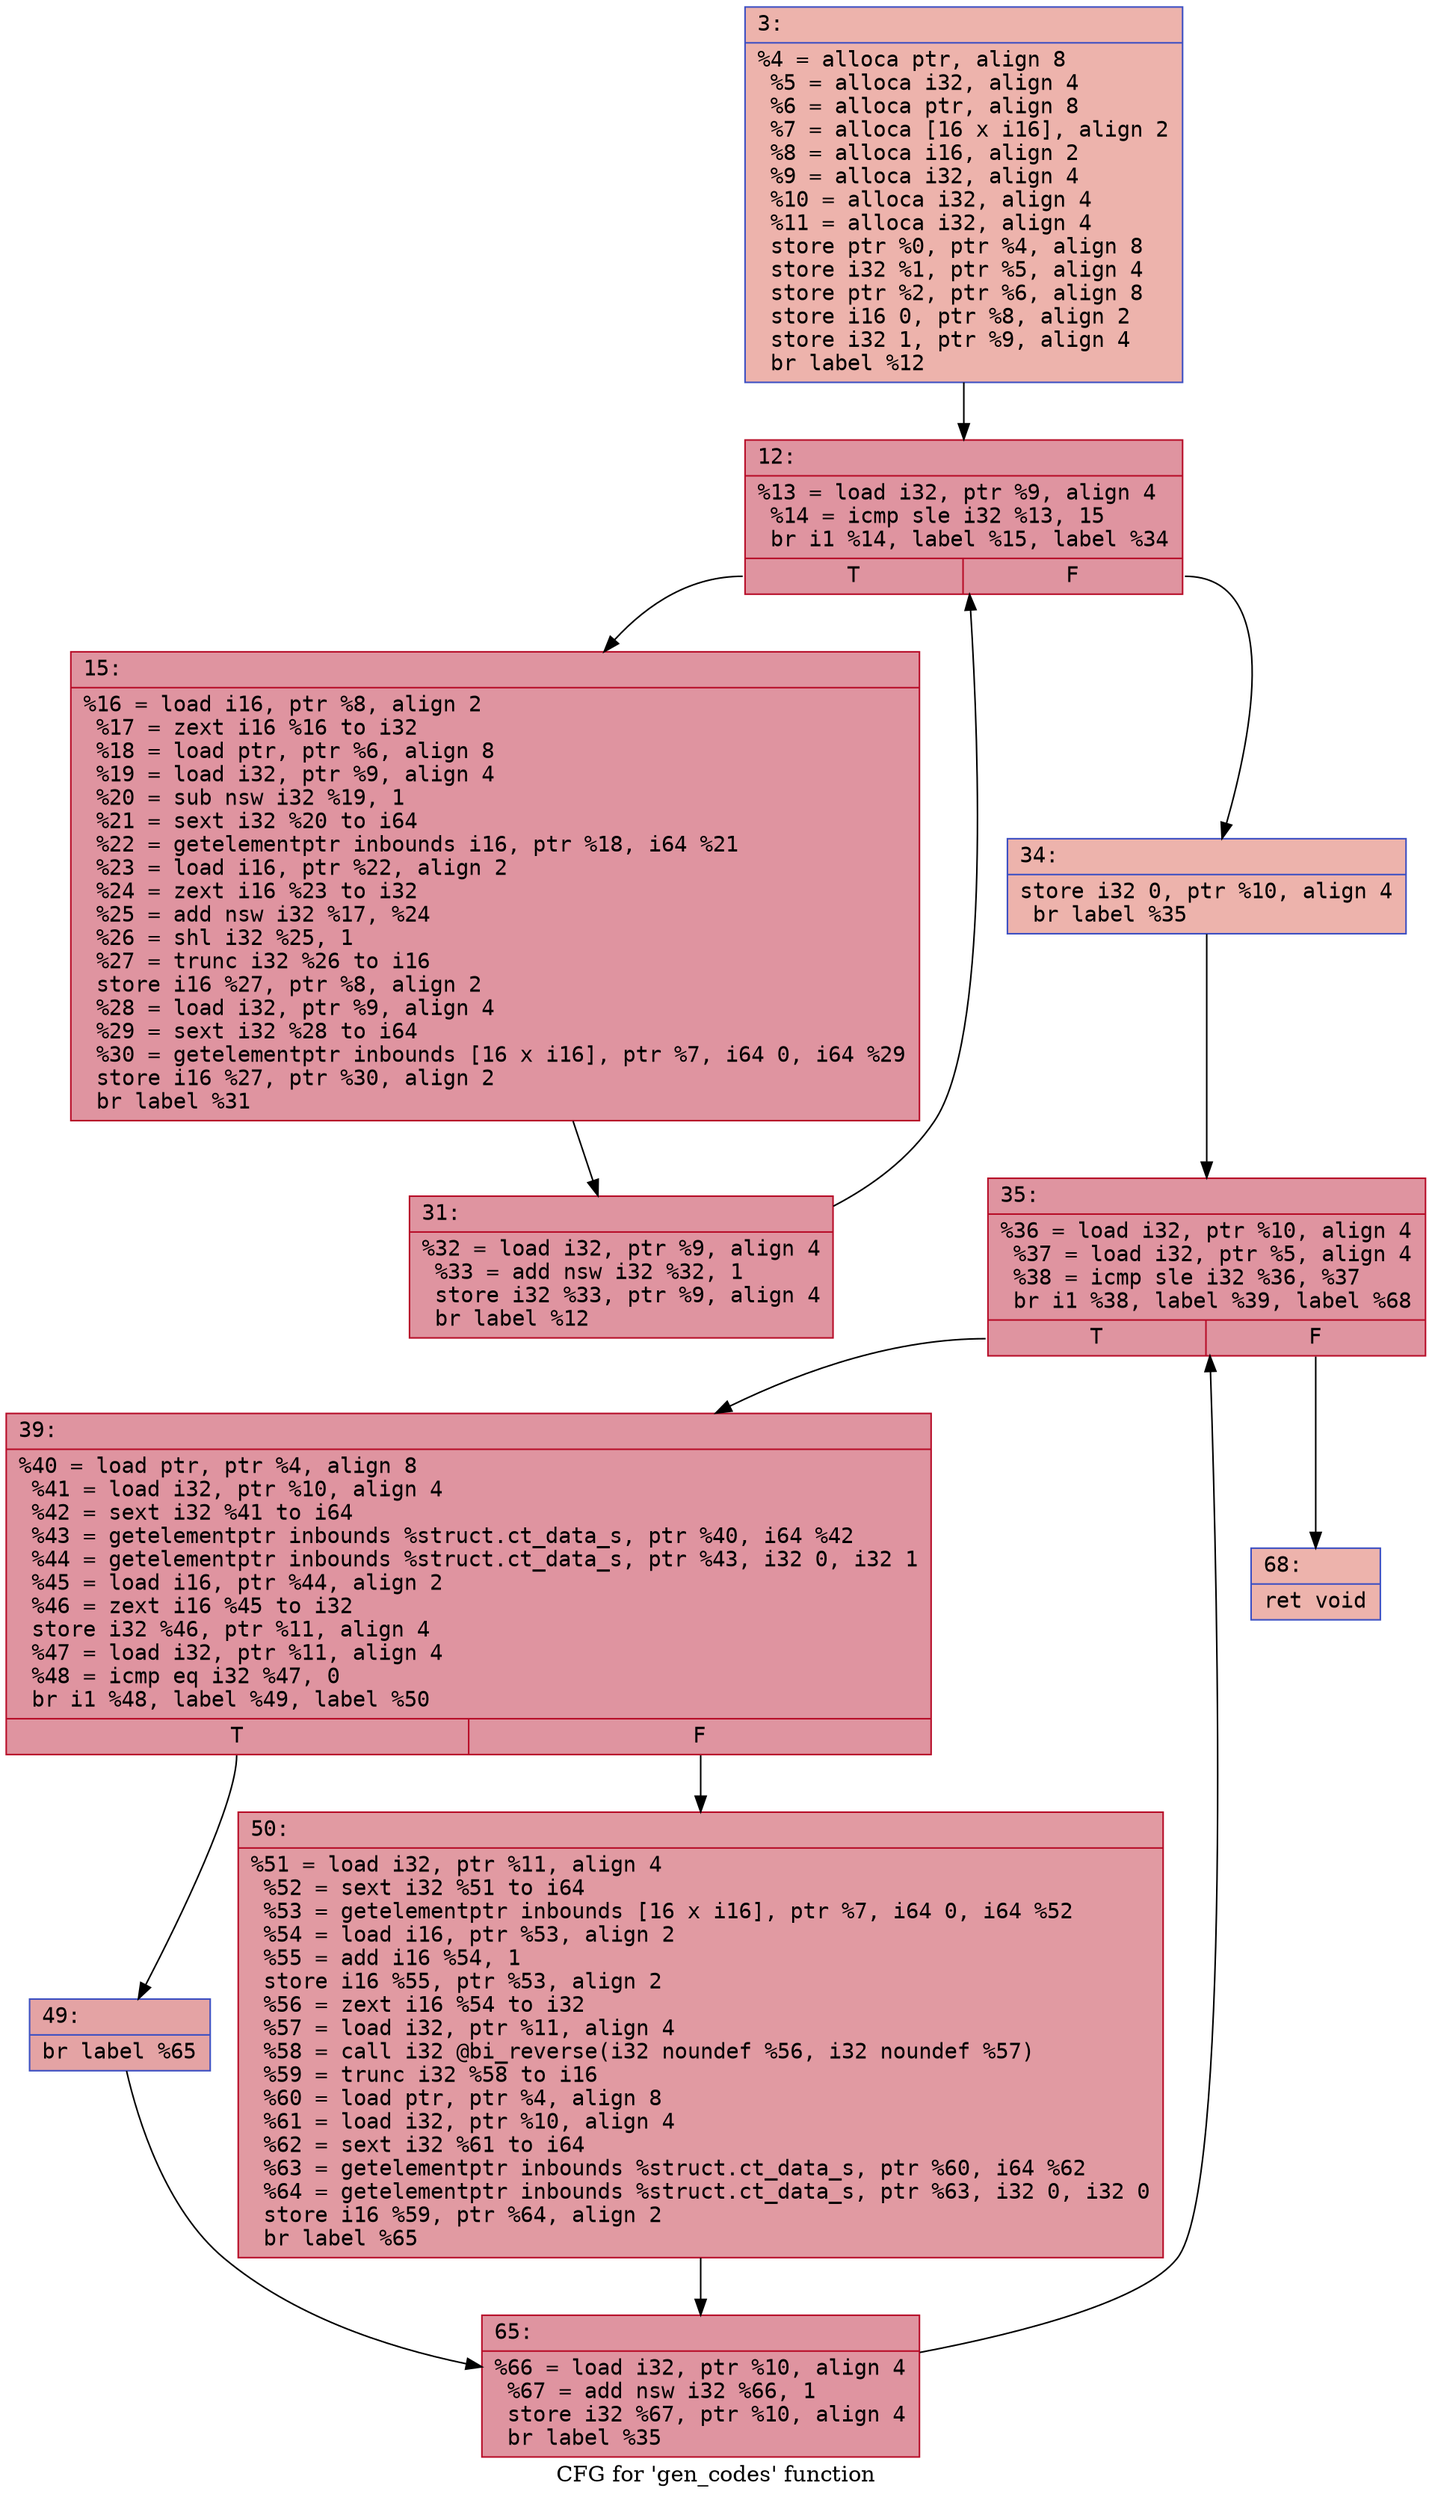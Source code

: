 digraph "CFG for 'gen_codes' function" {
	label="CFG for 'gen_codes' function";

	Node0x600000ee2df0 [shape=record,color="#3d50c3ff", style=filled, fillcolor="#d6524470" fontname="Courier",label="{3:\l|  %4 = alloca ptr, align 8\l  %5 = alloca i32, align 4\l  %6 = alloca ptr, align 8\l  %7 = alloca [16 x i16], align 2\l  %8 = alloca i16, align 2\l  %9 = alloca i32, align 4\l  %10 = alloca i32, align 4\l  %11 = alloca i32, align 4\l  store ptr %0, ptr %4, align 8\l  store i32 %1, ptr %5, align 4\l  store ptr %2, ptr %6, align 8\l  store i16 0, ptr %8, align 2\l  store i32 1, ptr %9, align 4\l  br label %12\l}"];
	Node0x600000ee2df0 -> Node0x600000ee2e40[tooltip="3 -> 12\nProbability 100.00%" ];
	Node0x600000ee2e40 [shape=record,color="#b70d28ff", style=filled, fillcolor="#b70d2870" fontname="Courier",label="{12:\l|  %13 = load i32, ptr %9, align 4\l  %14 = icmp sle i32 %13, 15\l  br i1 %14, label %15, label %34\l|{<s0>T|<s1>F}}"];
	Node0x600000ee2e40:s0 -> Node0x600000ee2e90[tooltip="12 -> 15\nProbability 96.88%" ];
	Node0x600000ee2e40:s1 -> Node0x600000ee2f30[tooltip="12 -> 34\nProbability 3.12%" ];
	Node0x600000ee2e90 [shape=record,color="#b70d28ff", style=filled, fillcolor="#b70d2870" fontname="Courier",label="{15:\l|  %16 = load i16, ptr %8, align 2\l  %17 = zext i16 %16 to i32\l  %18 = load ptr, ptr %6, align 8\l  %19 = load i32, ptr %9, align 4\l  %20 = sub nsw i32 %19, 1\l  %21 = sext i32 %20 to i64\l  %22 = getelementptr inbounds i16, ptr %18, i64 %21\l  %23 = load i16, ptr %22, align 2\l  %24 = zext i16 %23 to i32\l  %25 = add nsw i32 %17, %24\l  %26 = shl i32 %25, 1\l  %27 = trunc i32 %26 to i16\l  store i16 %27, ptr %8, align 2\l  %28 = load i32, ptr %9, align 4\l  %29 = sext i32 %28 to i64\l  %30 = getelementptr inbounds [16 x i16], ptr %7, i64 0, i64 %29\l  store i16 %27, ptr %30, align 2\l  br label %31\l}"];
	Node0x600000ee2e90 -> Node0x600000ee2ee0[tooltip="15 -> 31\nProbability 100.00%" ];
	Node0x600000ee2ee0 [shape=record,color="#b70d28ff", style=filled, fillcolor="#b70d2870" fontname="Courier",label="{31:\l|  %32 = load i32, ptr %9, align 4\l  %33 = add nsw i32 %32, 1\l  store i32 %33, ptr %9, align 4\l  br label %12\l}"];
	Node0x600000ee2ee0 -> Node0x600000ee2e40[tooltip="31 -> 12\nProbability 100.00%" ];
	Node0x600000ee2f30 [shape=record,color="#3d50c3ff", style=filled, fillcolor="#d6524470" fontname="Courier",label="{34:\l|  store i32 0, ptr %10, align 4\l  br label %35\l}"];
	Node0x600000ee2f30 -> Node0x600000ee2f80[tooltip="34 -> 35\nProbability 100.00%" ];
	Node0x600000ee2f80 [shape=record,color="#b70d28ff", style=filled, fillcolor="#b70d2870" fontname="Courier",label="{35:\l|  %36 = load i32, ptr %10, align 4\l  %37 = load i32, ptr %5, align 4\l  %38 = icmp sle i32 %36, %37\l  br i1 %38, label %39, label %68\l|{<s0>T|<s1>F}}"];
	Node0x600000ee2f80:s0 -> Node0x600000ee2fd0[tooltip="35 -> 39\nProbability 96.88%" ];
	Node0x600000ee2f80:s1 -> Node0x600000ee3110[tooltip="35 -> 68\nProbability 3.12%" ];
	Node0x600000ee2fd0 [shape=record,color="#b70d28ff", style=filled, fillcolor="#b70d2870" fontname="Courier",label="{39:\l|  %40 = load ptr, ptr %4, align 8\l  %41 = load i32, ptr %10, align 4\l  %42 = sext i32 %41 to i64\l  %43 = getelementptr inbounds %struct.ct_data_s, ptr %40, i64 %42\l  %44 = getelementptr inbounds %struct.ct_data_s, ptr %43, i32 0, i32 1\l  %45 = load i16, ptr %44, align 2\l  %46 = zext i16 %45 to i32\l  store i32 %46, ptr %11, align 4\l  %47 = load i32, ptr %11, align 4\l  %48 = icmp eq i32 %47, 0\l  br i1 %48, label %49, label %50\l|{<s0>T|<s1>F}}"];
	Node0x600000ee2fd0:s0 -> Node0x600000ee3020[tooltip="39 -> 49\nProbability 37.50%" ];
	Node0x600000ee2fd0:s1 -> Node0x600000ee3070[tooltip="39 -> 50\nProbability 62.50%" ];
	Node0x600000ee3020 [shape=record,color="#3d50c3ff", style=filled, fillcolor="#c32e3170" fontname="Courier",label="{49:\l|  br label %65\l}"];
	Node0x600000ee3020 -> Node0x600000ee30c0[tooltip="49 -> 65\nProbability 100.00%" ];
	Node0x600000ee3070 [shape=record,color="#b70d28ff", style=filled, fillcolor="#bb1b2c70" fontname="Courier",label="{50:\l|  %51 = load i32, ptr %11, align 4\l  %52 = sext i32 %51 to i64\l  %53 = getelementptr inbounds [16 x i16], ptr %7, i64 0, i64 %52\l  %54 = load i16, ptr %53, align 2\l  %55 = add i16 %54, 1\l  store i16 %55, ptr %53, align 2\l  %56 = zext i16 %54 to i32\l  %57 = load i32, ptr %11, align 4\l  %58 = call i32 @bi_reverse(i32 noundef %56, i32 noundef %57)\l  %59 = trunc i32 %58 to i16\l  %60 = load ptr, ptr %4, align 8\l  %61 = load i32, ptr %10, align 4\l  %62 = sext i32 %61 to i64\l  %63 = getelementptr inbounds %struct.ct_data_s, ptr %60, i64 %62\l  %64 = getelementptr inbounds %struct.ct_data_s, ptr %63, i32 0, i32 0\l  store i16 %59, ptr %64, align 2\l  br label %65\l}"];
	Node0x600000ee3070 -> Node0x600000ee30c0[tooltip="50 -> 65\nProbability 100.00%" ];
	Node0x600000ee30c0 [shape=record,color="#b70d28ff", style=filled, fillcolor="#b70d2870" fontname="Courier",label="{65:\l|  %66 = load i32, ptr %10, align 4\l  %67 = add nsw i32 %66, 1\l  store i32 %67, ptr %10, align 4\l  br label %35\l}"];
	Node0x600000ee30c0 -> Node0x600000ee2f80[tooltip="65 -> 35\nProbability 100.00%" ];
	Node0x600000ee3110 [shape=record,color="#3d50c3ff", style=filled, fillcolor="#d6524470" fontname="Courier",label="{68:\l|  ret void\l}"];
}
